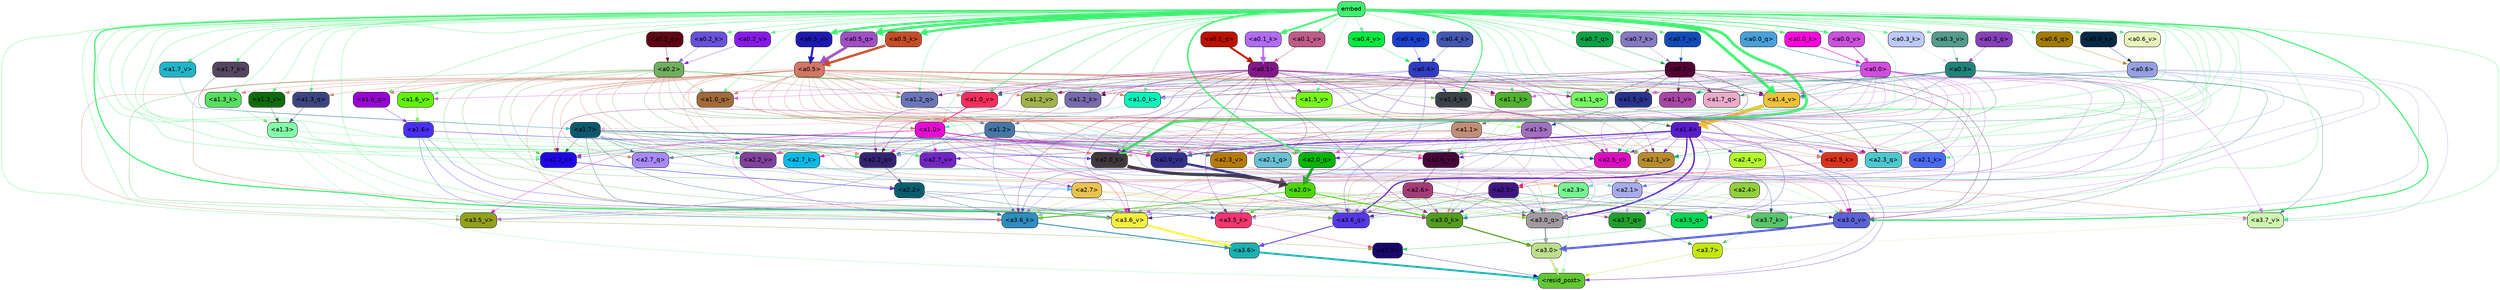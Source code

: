 strict digraph "" {
	graph [bgcolor=transparent,
		layout=dot,
		overlap=false,
		splines=true
	];
	"<a3.7>"	[color=black,
		fillcolor="#c4e70f",
		fontname=Helvetica,
		shape=box,
		style="filled, rounded"];
	"<resid_post>"	[color=black,
		fillcolor="#62c633",
		fontname=Helvetica,
		shape=box,
		style="filled, rounded"];
	"<a3.7>" -> "<resid_post>"	[color="#c4e70f",
		penwidth=0.6239100098609924];
	"<a3.6>"	[color=black,
		fillcolor="#19b0b1",
		fontname=Helvetica,
		shape=box,
		style="filled, rounded"];
	"<a3.6>" -> "<resid_post>"	[color="#19b0b1",
		penwidth=4.569062113761902];
	"<a3.5>"	[color=black,
		fillcolor="#18066b",
		fontname=Helvetica,
		shape=box,
		style="filled, rounded"];
	"<a3.5>" -> "<resid_post>"	[color="#18066b",
		penwidth=0.6];
	"<a3.0>"	[color=black,
		fillcolor="#bede8b",
		fontname=Helvetica,
		shape=box,
		style="filled, rounded"];
	"<a3.0>" -> "<resid_post>"	[color="#bede8b",
		penwidth=4.283544182777405];
	"<a2.3>"	[color=black,
		fillcolor="#75f492",
		fontname=Helvetica,
		shape=box,
		style="filled, rounded"];
	"<a2.3>" -> "<resid_post>"	[color="#75f492",
		penwidth=0.6];
	"<a3.7_q>"	[color=black,
		fillcolor="#219f2d",
		fontname=Helvetica,
		shape=box,
		style="filled, rounded"];
	"<a2.3>" -> "<a3.7_q>"	[color="#75f492",
		penwidth=0.6];
	"<a3.6_q>"	[color=black,
		fillcolor="#5438e8",
		fontname=Helvetica,
		shape=box,
		style="filled, rounded"];
	"<a2.3>" -> "<a3.6_q>"	[color="#75f492",
		penwidth=0.6];
	"<a3.5_q>"	[color=black,
		fillcolor="#02d755",
		fontname=Helvetica,
		shape=box,
		style="filled, rounded"];
	"<a2.3>" -> "<a3.5_q>"	[color="#75f492",
		penwidth=0.6];
	"<a3.0_q>"	[color=black,
		fillcolor="#a29ca2",
		fontname=Helvetica,
		shape=box,
		style="filled, rounded"];
	"<a2.3>" -> "<a3.0_q>"	[color="#75f492",
		penwidth=0.6];
	"<a3.0_k>"	[color=black,
		fillcolor="#549c1e",
		fontname=Helvetica,
		shape=box,
		style="filled, rounded"];
	"<a2.3>" -> "<a3.0_k>"	[color="#75f492",
		penwidth=0.6];
	"<a3.6_v>"	[color=black,
		fillcolor="#f5ee41",
		fontname=Helvetica,
		shape=box,
		style="filled, rounded"];
	"<a2.3>" -> "<a3.6_v>"	[color="#75f492",
		penwidth=0.6];
	"<a3.5_v>"	[color=black,
		fillcolor="#92a01c",
		fontname=Helvetica,
		shape=box,
		style="filled, rounded"];
	"<a2.3>" -> "<a3.5_v>"	[color="#75f492",
		penwidth=0.6];
	"<a3.0_v>"	[color=black,
		fillcolor="#5b63d7",
		fontname=Helvetica,
		shape=box,
		style="filled, rounded"];
	"<a2.3>" -> "<a3.0_v>"	[color="#75f492",
		penwidth=0.6];
	"<a1.5>"	[color=black,
		fillcolor="#a270c1",
		fontname=Helvetica,
		shape=box,
		style="filled, rounded"];
	"<a1.5>" -> "<resid_post>"	[color="#a270c1",
		penwidth=0.6];
	"<a1.5>" -> "<a3.6_q>"	[color="#a270c1",
		penwidth=0.6];
	"<a1.5>" -> "<a3.5_q>"	[color="#a270c1",
		penwidth=0.6];
	"<a1.5>" -> "<a3.0_q>"	[color="#a270c1",
		penwidth=0.6];
	"<a3.6_k>"	[color=black,
		fillcolor="#2e8ebf",
		fontname=Helvetica,
		shape=box,
		style="filled, rounded"];
	"<a1.5>" -> "<a3.6_k>"	[color="#a270c1",
		penwidth=0.6];
	"<a1.5>" -> "<a3.0_k>"	[color="#a270c1",
		penwidth=0.6];
	"<a2.2_q>"	[color=black,
		fillcolor="#342372",
		fontname=Helvetica,
		shape=box,
		style="filled, rounded"];
	"<a1.5>" -> "<a2.2_q>"	[color="#a270c1",
		penwidth=0.6];
	"<a2.7_v>"	[color=black,
		fillcolor="#7125c3",
		fontname=Helvetica,
		shape=box,
		style="filled, rounded"];
	"<a1.5>" -> "<a2.7_v>"	[color="#a270c1",
		penwidth=0.6];
	"<a2.6_v>"	[color=black,
		fillcolor="#48053b",
		fontname=Helvetica,
		shape=box,
		style="filled, rounded"];
	"<a1.5>" -> "<a2.6_v>"	[color="#a270c1",
		penwidth=0.6];
	"<a2.1_v>"	[color=black,
		fillcolor="#b78c2e",
		fontname=Helvetica,
		shape=box,
		style="filled, rounded"];
	"<a1.5>" -> "<a2.1_v>"	[color="#a270c1",
		penwidth=0.6];
	"<a1.4>"	[color=black,
		fillcolor="#581ccc",
		fontname=Helvetica,
		shape=box,
		style="filled, rounded"];
	"<a1.4>" -> "<resid_post>"	[color="#581ccc",
		penwidth=0.6];
	"<a1.4>" -> "<a3.7_q>"	[color="#581ccc",
		penwidth=0.6];
	"<a1.4>" -> "<a3.6_q>"	[color="#581ccc",
		penwidth=2.7536282539367676];
	"<a1.4>" -> "<a3.5_q>"	[color="#581ccc",
		penwidth=0.6];
	"<a1.4>" -> "<a3.0_q>"	[color="#581ccc",
		penwidth=3.3369133472442627];
	"<a2.3_q>"	[color=black,
		fillcolor="#4cc8d0",
		fontname=Helvetica,
		shape=box,
		style="filled, rounded"];
	"<a1.4>" -> "<a2.3_q>"	[color="#581ccc",
		penwidth=0.6];
	"<a1.4>" -> "<a2.2_q>"	[color="#581ccc",
		penwidth=0.6];
	"<a2.1_q>"	[color=black,
		fillcolor="#6bc0d4",
		fontname=Helvetica,
		shape=box,
		style="filled, rounded"];
	"<a1.4>" -> "<a2.1_q>"	[color="#581ccc",
		penwidth=0.6];
	"<a2.0_q>"	[color=black,
		fillcolor="#04b504",
		fontname=Helvetica,
		shape=box,
		style="filled, rounded"];
	"<a1.4>" -> "<a2.0_q>"	[color="#581ccc",
		penwidth=0.6];
	"<a2.1_k>"	[color=black,
		fillcolor="#4a6af1",
		fontname=Helvetica,
		shape=box,
		style="filled, rounded"];
	"<a1.4>" -> "<a2.1_k>"	[color="#581ccc",
		penwidth=0.6];
	"<a1.4>" -> "<a2.7_v>"	[color="#581ccc",
		penwidth=0.6];
	"<a1.4>" -> "<a2.6_v>"	[color="#581ccc",
		penwidth=0.6];
	"<a2.5_v>"	[color=black,
		fillcolor="#de0bc1",
		fontname=Helvetica,
		shape=box,
		style="filled, rounded"];
	"<a1.4>" -> "<a2.5_v>"	[color="#581ccc",
		penwidth=0.6];
	"<a2.4_v>"	[color=black,
		fillcolor="#b4f72c",
		fontname=Helvetica,
		shape=box,
		style="filled, rounded"];
	"<a1.4>" -> "<a2.4_v>"	[color="#581ccc",
		penwidth=0.6];
	"<a1.4>" -> "<a2.1_v>"	[color="#581ccc",
		penwidth=0.6];
	"<a2.0_v>"	[color=black,
		fillcolor="#32308a",
		fontname=Helvetica,
		shape=box,
		style="filled, rounded"];
	"<a1.4>" -> "<a2.0_v>"	[color="#581ccc",
		penwidth=2.2818827629089355];
	"<a1.3>"	[color=black,
		fillcolor="#83fca8",
		fontname=Helvetica,
		shape=box,
		style="filled, rounded"];
	"<a1.3>" -> "<resid_post>"	[color="#83fca8",
		penwidth=0.6];
	"<a1.3>" -> "<a3.6_v>"	[color="#83fca8",
		penwidth=0.6];
	"<a1.3>" -> "<a3.5_v>"	[color="#83fca8",
		penwidth=0.6];
	"<a1.3>" -> "<a3.0_v>"	[color="#83fca8",
		penwidth=0.6];
	"<a1.3>" -> "<a2.2_q>"	[color="#83fca8",
		penwidth=0.6];
	"<a1.3>" -> "<a2.1_q>"	[color="#83fca8",
		penwidth=0.6];
	"<a2.2_k>"	[color=black,
		fillcolor="#1f03f0",
		fontname=Helvetica,
		shape=box,
		style="filled, rounded"];
	"<a1.3>" -> "<a2.2_k>"	[color="#83fca8",
		penwidth=0.6];
	"<a1.3>" -> "<a2.5_v>"	[color="#83fca8",
		penwidth=0.6];
	"<a3.7_q>" -> "<a3.7>"	[color="#219f2d",
		penwidth=0.6];
	"<a3.6_q>" -> "<a3.6>"	[color="#5438e8",
		penwidth=2.0344843566417694];
	"<a3.5_q>" -> "<a3.5>"	[color="#02d755",
		penwidth=0.6];
	"<a3.0_q>" -> "<a3.0>"	[color="#a29ca2",
		penwidth=2.863015294075012];
	"<a3.7_k>"	[color=black,
		fillcolor="#59c56c",
		fontname=Helvetica,
		shape=box,
		style="filled, rounded"];
	"<a3.7_k>" -> "<a3.7>"	[color="#59c56c",
		penwidth=0.6];
	"<a3.6_k>" -> "<a3.6>"	[color="#2e8ebf",
		penwidth=2.1770318150520325];
	"<a3.5_k>"	[color=black,
		fillcolor="#f43570",
		fontname=Helvetica,
		shape=box,
		style="filled, rounded"];
	"<a3.5_k>" -> "<a3.5>"	[color="#f43570",
		penwidth=0.6];
	"<a3.0_k>" -> "<a3.0>"	[color="#549c1e",
		penwidth=2.6323853135108948];
	"<a3.7_v>"	[color=black,
		fillcolor="#cff6b0",
		fontname=Helvetica,
		shape=box,
		style="filled, rounded"];
	"<a3.7_v>" -> "<a3.7>"	[color="#cff6b0",
		penwidth=0.6];
	"<a3.6_v>" -> "<a3.6>"	[color="#f5ee41",
		penwidth=4.972373723983765];
	"<a3.5_v>" -> "<a3.5>"	[color="#92a01c",
		penwidth=0.6];
	"<a3.0_v>" -> "<a3.0>"	[color="#5b63d7",
		penwidth=5.1638524532318115];
	"<a2.6>"	[color=black,
		fillcolor="#a53b79",
		fontname=Helvetica,
		shape=box,
		style="filled, rounded"];
	"<a2.6>" -> "<a3.7_q>"	[color="#a53b79",
		penwidth=0.6];
	"<a2.6>" -> "<a3.6_q>"	[color="#a53b79",
		penwidth=0.6];
	"<a2.6>" -> "<a3.0_q>"	[color="#a53b79",
		penwidth=0.6];
	"<a2.6>" -> "<a3.7_k>"	[color="#a53b79",
		penwidth=0.6];
	"<a2.6>" -> "<a3.6_k>"	[color="#a53b79",
		penwidth=0.6];
	"<a2.6>" -> "<a3.5_k>"	[color="#a53b79",
		penwidth=0.6];
	"<a2.6>" -> "<a3.0_k>"	[color="#a53b79",
		penwidth=0.6];
	"<a2.1>"	[color=black,
		fillcolor="#a7abec",
		fontname=Helvetica,
		shape=box,
		style="filled, rounded"];
	"<a2.1>" -> "<a3.7_q>"	[color="#a7abec",
		penwidth=0.6];
	"<a2.1>" -> "<a3.6_q>"	[color="#a7abec",
		penwidth=0.6];
	"<a2.1>" -> "<a3.5_q>"	[color="#a7abec",
		penwidth=0.6];
	"<a2.1>" -> "<a3.0_q>"	[color="#a7abec",
		penwidth=0.6];
	"<a2.1>" -> "<a3.7_k>"	[color="#a7abec",
		penwidth=0.6];
	"<a2.1>" -> "<a3.6_k>"	[color="#a7abec",
		penwidth=0.6];
	"<a2.1>" -> "<a3.5_k>"	[color="#a7abec",
		penwidth=0.6];
	"<a2.1>" -> "<a3.0_k>"	[color="#a7abec",
		penwidth=0.6];
	"<a2.1>" -> "<a3.7_v>"	[color="#a7abec",
		penwidth=0.6];
	"<a2.1>" -> "<a3.6_v>"	[color="#a7abec",
		penwidth=0.6];
	"<a2.1>" -> "<a3.0_v>"	[color="#a7abec",
		penwidth=0.6];
	"<a2.7>"	[color=black,
		fillcolor="#e9c34e",
		fontname=Helvetica,
		shape=box,
		style="filled, rounded"];
	"<a2.7>" -> "<a3.6_q>"	[color="#e9c34e",
		penwidth=0.6];
	"<a2.7>" -> "<a3.0_q>"	[color="#e9c34e",
		penwidth=0.6];
	"<a2.7>" -> "<a3.6_k>"	[color="#e9c34e",
		penwidth=0.6];
	"<a2.7>" -> "<a3.0_k>"	[color="#e9c34e",
		penwidth=0.6];
	"<a2.7>" -> "<a3.6_v>"	[color="#e9c34e",
		penwidth=0.6];
	"<a2.5>"	[color=black,
		fillcolor="#401583",
		fontname=Helvetica,
		shape=box,
		style="filled, rounded"];
	"<a2.5>" -> "<a3.6_q>"	[color="#401583",
		penwidth=0.6];
	"<a2.5>" -> "<a3.0_q>"	[color="#401583",
		penwidth=0.6];
	"<a2.5>" -> "<a3.0_k>"	[color="#401583",
		penwidth=0.6];
	"<a2.5>" -> "<a3.6_v>"	[color="#401583",
		penwidth=0.6];
	"<a2.5>" -> "<a3.0_v>"	[color="#401583",
		penwidth=0.6];
	"<a2.0>"	[color=black,
		fillcolor="#4ed507",
		fontname=Helvetica,
		shape=box,
		style="filled, rounded"];
	"<a2.0>" -> "<a3.6_q>"	[color="#4ed507",
		penwidth=0.6];
	"<a2.0>" -> "<a3.0_q>"	[color="#4ed507",
		penwidth=0.6];
	"<a2.0>" -> "<a3.7_k>"	[color="#4ed507",
		penwidth=0.6];
	"<a2.0>" -> "<a3.6_k>"	[color="#4ed507",
		penwidth=1.7047871947288513];
	"<a2.0>" -> "<a3.5_k>"	[color="#4ed507",
		penwidth=0.6];
	"<a2.0>" -> "<a3.0_k>"	[color="#4ed507",
		penwidth=2.239806979894638];
	"<a1.1>"	[color=black,
		fillcolor="#c28d76",
		fontname=Helvetica,
		shape=box,
		style="filled, rounded"];
	"<a1.1>" -> "<a3.6_q>"	[color="#c28d76",
		penwidth=0.6];
	"<a1.1>" -> "<a3.0_q>"	[color="#c28d76",
		penwidth=0.6];
	"<a1.1>" -> "<a3.0_k>"	[color="#c28d76",
		penwidth=0.6];
	"<a1.1>" -> "<a3.6_v>"	[color="#c28d76",
		penwidth=0.6];
	"<a2.7_q>"	[color=black,
		fillcolor="#a789fb",
		fontname=Helvetica,
		shape=box,
		style="filled, rounded"];
	"<a1.1>" -> "<a2.7_q>"	[color="#c28d76",
		penwidth=0.6];
	"<a2.5_k>"	[color=black,
		fillcolor="#db331c",
		fontname=Helvetica,
		shape=box,
		style="filled, rounded"];
	"<a1.1>" -> "<a2.5_k>"	[color="#c28d76",
		penwidth=0.6];
	"<a2.0_k>"	[color=black,
		fillcolor="#41383d",
		fontname=Helvetica,
		shape=box,
		style="filled, rounded"];
	"<a1.1>" -> "<a2.0_k>"	[color="#c28d76",
		penwidth=0.6];
	"<a1.1>" -> "<a2.6_v>"	[color="#c28d76",
		penwidth=0.6];
	"<a2.2_v>"	[color=black,
		fillcolor="#81419c",
		fontname=Helvetica,
		shape=box,
		style="filled, rounded"];
	"<a1.1>" -> "<a2.2_v>"	[color="#c28d76",
		penwidth=0.6];
	"<a1.1>" -> "<a2.1_v>"	[color="#c28d76",
		penwidth=0.6];
	"<a1.1>" -> "<a2.0_v>"	[color="#c28d76",
		penwidth=0.6];
	"<a0.4>"	[color=black,
		fillcolor="#2f3cc3",
		fontname=Helvetica,
		shape=box,
		style="filled, rounded"];
	"<a0.4>" -> "<a3.6_q>"	[color="#2f3cc3",
		penwidth=0.6];
	"<a0.4>" -> "<a3.0_q>"	[color="#2f3cc3",
		penwidth=0.6];
	"<a0.4>" -> "<a3.6_k>"	[color="#2f3cc3",
		penwidth=0.6];
	"<a0.4>" -> "<a2.5_k>"	[color="#2f3cc3",
		penwidth=0.6];
	"<a0.4>" -> "<a2.0_k>"	[color="#2f3cc3",
		penwidth=0.6];
	"<a1.4_k>"	[color=black,
		fillcolor="#3a4248",
		fontname=Helvetica,
		shape=box,
		style="filled, rounded"];
	"<a0.4>" -> "<a1.4_k>"	[color="#2f3cc3",
		penwidth=0.6];
	"<a1.1_k>"	[color=black,
		fillcolor="#51b22f",
		fontname=Helvetica,
		shape=box,
		style="filled, rounded"];
	"<a0.4>" -> "<a1.1_k>"	[color="#2f3cc3",
		penwidth=0.6];
	"<a1.0_k>"	[color=black,
		fillcolor="#07f5bb",
		fontname=Helvetica,
		shape=box,
		style="filled, rounded"];
	"<a0.4>" -> "<a1.0_k>"	[color="#2f3cc3",
		penwidth=0.6];
	"<a1.4_v>"	[color=black,
		fillcolor="#eec03a",
		fontname=Helvetica,
		shape=box,
		style="filled, rounded"];
	"<a0.4>" -> "<a1.4_v>"	[color="#2f3cc3",
		penwidth=0.6];
	"<a1.2_v>"	[color=black,
		fillcolor="#a0b24a",
		fontname=Helvetica,
		shape=box,
		style="filled, rounded"];
	"<a0.4>" -> "<a1.2_v>"	[color="#2f3cc3",
		penwidth=0.6];
	"<a0.2>"	[color=black,
		fillcolor="#6fb05e",
		fontname=Helvetica,
		shape=box,
		style="filled, rounded"];
	"<a0.2>" -> "<a3.6_q>"	[color="#6fb05e",
		penwidth=0.6];
	"<a0.2>" -> "<a3.0_q>"	[color="#6fb05e",
		penwidth=0.6];
	"<a0.2>" -> "<a3.6_k>"	[color="#6fb05e",
		penwidth=0.6];
	"<a0.2>" -> "<a3.0_k>"	[color="#6fb05e",
		penwidth=0.6];
	"<a0.2>" -> "<a2.2_q>"	[color="#6fb05e",
		penwidth=0.6];
	"<a0.2>" -> "<a2.2_k>"	[color="#6fb05e",
		penwidth=0.6];
	"<a0.2>" -> "<a2.0_k>"	[color="#6fb05e",
		penwidth=0.6];
	"<a0.2>" -> "<a2.7_v>"	[color="#6fb05e",
		penwidth=0.6];
	"<a0.2>" -> "<a2.1_v>"	[color="#6fb05e",
		penwidth=0.6];
	"<a0.2>" -> "<a2.0_v>"	[color="#6fb05e",
		penwidth=0.6];
	"<a1.5_q>"	[color=black,
		fillcolor="#28328f",
		fontname=Helvetica,
		shape=box,
		style="filled, rounded"];
	"<a0.2>" -> "<a1.5_q>"	[color="#6fb05e",
		penwidth=0.6];
	"<a1.2_q>"	[color=black,
		fillcolor="#6977b9",
		fontname=Helvetica,
		shape=box,
		style="filled, rounded"];
	"<a0.2>" -> "<a1.2_q>"	[color="#6fb05e",
		penwidth=0.6];
	"<a1.0_q>"	[color=black,
		fillcolor="#a06a39",
		fontname=Helvetica,
		shape=box,
		style="filled, rounded"];
	"<a0.2>" -> "<a1.0_q>"	[color="#6fb05e",
		penwidth=0.6];
	"<a0.2>" -> "<a1.4_k>"	[color="#6fb05e",
		penwidth=0.6];
	"<a0.2>" -> "<a1.0_k>"	[color="#6fb05e",
		penwidth=0.6];
	"<a0.2>" -> "<a1.4_v>"	[color="#6fb05e",
		penwidth=0.6];
	"<a2.4>"	[color=black,
		fillcolor="#91cf3b",
		fontname=Helvetica,
		shape=box,
		style="filled, rounded"];
	"<a2.4>" -> "<a3.5_q>"	[color="#91cf3b",
		penwidth=0.6];
	"<a2.4>" -> "<a3.0_q>"	[color="#91cf3b",
		penwidth=0.6];
	"<a1.2>"	[color=black,
		fillcolor="#4576a7",
		fontname=Helvetica,
		shape=box,
		style="filled, rounded"];
	"<a1.2>" -> "<a3.0_q>"	[color="#4576a7",
		penwidth=0.6];
	"<a1.2>" -> "<a3.6_k>"	[color="#4576a7",
		penwidth=0.6];
	"<a1.2>" -> "<a3.5_k>"	[color="#4576a7",
		penwidth=0.6];
	"<a1.2>" -> "<a3.0_k>"	[color="#4576a7",
		penwidth=0.6];
	"<a1.2>" -> "<a3.5_v>"	[color="#4576a7",
		penwidth=0.6];
	"<a1.2>" -> "<a2.7_q>"	[color="#4576a7",
		penwidth=0.6];
	"<a1.2>" -> "<a2.2_q>"	[color="#4576a7",
		penwidth=0.6];
	"<a1.2>" -> "<a2.2_k>"	[color="#4576a7",
		penwidth=0.6];
	"<a1.2>" -> "<a2.6_v>"	[color="#4576a7",
		penwidth=0.6];
	"<a1.2>" -> "<a2.5_v>"	[color="#4576a7",
		penwidth=0.6];
	"<a2.3_v>"	[color=black,
		fillcolor="#b57b00",
		fontname=Helvetica,
		shape=box,
		style="filled, rounded"];
	"<a1.2>" -> "<a2.3_v>"	[color="#4576a7",
		penwidth=0.6];
	"<a1.2>" -> "<a2.0_v>"	[color="#4576a7",
		penwidth=0.6];
	"<a1.7>"	[color=black,
		fillcolor="#0a586d",
		fontname=Helvetica,
		shape=box,
		style="filled, rounded"];
	"<a1.7>" -> "<a3.7_k>"	[color="#0a586d",
		penwidth=0.6];
	"<a1.7>" -> "<a3.5_k>"	[color="#0a586d",
		penwidth=0.6];
	"<a1.7>" -> "<a3.6_v>"	[color="#0a586d",
		penwidth=0.6];
	"<a1.7>" -> "<a2.7_q>"	[color="#0a586d",
		penwidth=0.6];
	"<a1.7>" -> "<a2.2_q>"	[color="#0a586d",
		penwidth=0.6];
	"<a1.7>" -> "<a2.0_q>"	[color="#0a586d",
		penwidth=0.6];
	"<a1.7>" -> "<a2.2_k>"	[color="#0a586d",
		penwidth=0.6];
	"<a1.7>" -> "<a2.0_k>"	[color="#0a586d",
		penwidth=0.6];
	"<a1.7>" -> "<a2.5_v>"	[color="#0a586d",
		penwidth=0.6];
	"<a1.7>" -> "<a2.3_v>"	[color="#0a586d",
		penwidth=0.6];
	"<a1.7>" -> "<a2.2_v>"	[color="#0a586d",
		penwidth=0.6];
	"<a0.7>"	[color=black,
		fillcolor="#520233",
		fontname=Helvetica,
		shape=box,
		style="filled, rounded"];
	"<a0.7>" -> "<a3.7_k>"	[color="#520233",
		penwidth=0.6];
	"<a0.7>" -> "<a3.0_v>"	[color="#520233",
		penwidth=0.6];
	"<a0.7>" -> "<a2.3_q>"	[color="#520233",
		penwidth=0.6];
	"<a0.7>" -> "<a2.2_q>"	[color="#520233",
		penwidth=0.6];
	"<a1.7_q>"	[color=black,
		fillcolor="#eaabc9",
		fontname=Helvetica,
		shape=box,
		style="filled, rounded"];
	"<a0.7>" -> "<a1.7_q>"	[color="#520233",
		penwidth=0.6];
	"<a0.7>" -> "<a1.5_q>"	[color="#520233",
		penwidth=0.6];
	"<a1.1_q>"	[color=black,
		fillcolor="#76f761",
		fontname=Helvetica,
		shape=box,
		style="filled, rounded"];
	"<a0.7>" -> "<a1.1_q>"	[color="#520233",
		penwidth=0.6];
	"<a1.2_k>"	[color=black,
		fillcolor="#776aae",
		fontname=Helvetica,
		shape=box,
		style="filled, rounded"];
	"<a0.7>" -> "<a1.2_k>"	[color="#520233",
		penwidth=0.6];
	"<a0.7>" -> "<a1.0_k>"	[color="#520233",
		penwidth=0.6];
	"<a0.7>" -> "<a1.4_v>"	[color="#520233",
		penwidth=0.6];
	"<a1.1_v>"	[color=black,
		fillcolor="#a845a5",
		fontname=Helvetica,
		shape=box,
		style="filled, rounded"];
	"<a0.7>" -> "<a1.1_v>"	[color="#520233",
		penwidth=0.6];
	"<a0.6>"	[color=black,
		fillcolor="#969fe1",
		fontname=Helvetica,
		shape=box,
		style="filled, rounded"];
	"<a0.6>" -> "<a3.7_k>"	[color="#969fe1",
		penwidth=0.6];
	"<a0.6>" -> "<a3.6_k>"	[color="#969fe1",
		penwidth=0.6];
	"<a0.6>" -> "<a3.0_k>"	[color="#969fe1",
		penwidth=0.6];
	"<a0.6>" -> "<a3.7_v>"	[color="#969fe1",
		penwidth=0.6];
	"<a0.6>" -> "<a3.6_v>"	[color="#969fe1",
		penwidth=0.6];
	"<a0.6>" -> "<a3.0_v>"	[color="#969fe1",
		penwidth=0.6];
	"<a0.6>" -> "<a2.3_q>"	[color="#969fe1",
		penwidth=0.6];
	"<a0.6>" -> "<a2.2_q>"	[color="#969fe1",
		penwidth=0.6];
	"<a0.6>" -> "<a1.5_q>"	[color="#969fe1",
		penwidth=0.6];
	"<a0.6>" -> "<a1.2_q>"	[color="#969fe1",
		penwidth=0.6];
	"<a0.6>" -> "<a1.0_k>"	[color="#969fe1",
		penwidth=0.6];
	"<a0.6>" -> "<a1.4_v>"	[color="#969fe1",
		penwidth=0.6];
	embed	[color=black,
		fillcolor="#40ef71",
		fontname=Helvetica,
		shape=box,
		style="filled, rounded"];
	embed -> "<a3.7_k>"	[color="#40ef71",
		penwidth=0.6];
	embed -> "<a3.6_k>"	[color="#40ef71",
		penwidth=0.6];
	embed -> "<a3.5_k>"	[color="#40ef71",
		penwidth=0.6];
	embed -> "<a3.0_k>"	[color="#40ef71",
		penwidth=0.6];
	embed -> "<a3.7_v>"	[color="#40ef71",
		penwidth=0.6];
	embed -> "<a3.6_v>"	[color="#40ef71",
		penwidth=2.7369276881217957];
	embed -> "<a3.5_v>"	[color="#40ef71",
		penwidth=0.6];
	embed -> "<a3.0_v>"	[color="#40ef71",
		penwidth=2.5778204202651978];
	embed -> "<a2.7_q>"	[color="#40ef71",
		penwidth=0.6];
	embed -> "<a2.3_q>"	[color="#40ef71",
		penwidth=0.6];
	embed -> "<a2.2_q>"	[color="#40ef71",
		penwidth=0.6];
	embed -> "<a2.1_q>"	[color="#40ef71",
		penwidth=0.6];
	embed -> "<a2.0_q>"	[color="#40ef71",
		penwidth=3.459219217300415];
	embed -> "<a2.5_k>"	[color="#40ef71",
		penwidth=0.6];
	embed -> "<a2.2_k>"	[color="#40ef71",
		penwidth=0.6363201141357422];
	embed -> "<a2.1_k>"	[color="#40ef71",
		penwidth=0.6];
	embed -> "<a2.0_k>"	[color="#40ef71",
		penwidth=6.407642982900143];
	embed -> "<a2.7_v>"	[color="#40ef71",
		penwidth=0.6];
	embed -> "<a2.6_v>"	[color="#40ef71",
		penwidth=0.6];
	embed -> "<a2.5_v>"	[color="#40ef71",
		penwidth=0.6];
	embed -> "<a2.3_v>"	[color="#40ef71",
		penwidth=0.6];
	embed -> "<a2.2_v>"	[color="#40ef71",
		penwidth=0.6175012588500977];
	embed -> "<a2.1_v>"	[color="#40ef71",
		penwidth=0.6];
	embed -> "<a2.0_v>"	[color="#40ef71",
		penwidth=0.6];
	embed -> "<a1.7_q>"	[color="#40ef71",
		penwidth=0.6];
	"<a1.6_q>"	[color=black,
		fillcolor="#9803d5",
		fontname=Helvetica,
		shape=box,
		style="filled, rounded"];
	embed -> "<a1.6_q>"	[color="#40ef71",
		penwidth=0.6];
	embed -> "<a1.5_q>"	[color="#40ef71",
		penwidth=0.6186923980712891];
	"<a1.3_q>"	[color=black,
		fillcolor="#3c4481",
		fontname=Helvetica,
		shape=box,
		style="filled, rounded"];
	embed -> "<a1.3_q>"	[color="#40ef71",
		penwidth=0.6];
	embed -> "<a1.2_q>"	[color="#40ef71",
		penwidth=0.6];
	embed -> "<a1.1_q>"	[color="#40ef71",
		penwidth=0.6];
	embed -> "<a1.0_q>"	[color="#40ef71",
		penwidth=0.6];
	"<a1.7_k>"	[color=black,
		fillcolor="#544560",
		fontname=Helvetica,
		shape=box,
		style="filled, rounded"];
	embed -> "<a1.7_k>"	[color="#40ef71",
		penwidth=0.6];
	embed -> "<a1.4_k>"	[color="#40ef71",
		penwidth=2.1454997062683105];
	"<a1.3_k>"	[color=black,
		fillcolor="#56df60",
		fontname=Helvetica,
		shape=box,
		style="filled, rounded"];
	embed -> "<a1.3_k>"	[color="#40ef71",
		penwidth=0.6];
	embed -> "<a1.2_k>"	[color="#40ef71",
		penwidth=0.6];
	embed -> "<a1.1_k>"	[color="#40ef71",
		penwidth=0.6];
	embed -> "<a1.0_k>"	[color="#40ef71",
		penwidth=0.6];
	"<a1.7_v>"	[color=black,
		fillcolor="#1fb5ca",
		fontname=Helvetica,
		shape=box,
		style="filled, rounded"];
	embed -> "<a1.7_v>"	[color="#40ef71",
		penwidth=0.6];
	"<a1.6_v>"	[color=black,
		fillcolor="#60f205",
		fontname=Helvetica,
		shape=box,
		style="filled, rounded"];
	embed -> "<a1.6_v>"	[color="#40ef71",
		penwidth=0.6];
	"<a1.5_v>"	[color=black,
		fillcolor="#78f812",
		fontname=Helvetica,
		shape=box,
		style="filled, rounded"];
	embed -> "<a1.5_v>"	[color="#40ef71",
		penwidth=0.6];
	embed -> "<a1.4_v>"	[color="#40ef71",
		penwidth=6.860090345144272];
	"<a1.3_v>"	[color=black,
		fillcolor="#0f6c0c",
		fontname=Helvetica,
		shape=box,
		style="filled, rounded"];
	embed -> "<a1.3_v>"	[color="#40ef71",
		penwidth=0.6];
	embed -> "<a1.2_v>"	[color="#40ef71",
		penwidth=0.6];
	embed -> "<a1.1_v>"	[color="#40ef71",
		penwidth=0.6];
	"<a1.0_v>"	[color=black,
		fillcolor="#f72d5d",
		fontname=Helvetica,
		shape=box,
		style="filled, rounded"];
	embed -> "<a1.0_v>"	[color="#40ef71",
		penwidth=1.2940821647644043];
	"<a0.7_q>"	[color=black,
		fillcolor="#0ca047",
		fontname=Helvetica,
		shape=box,
		style="filled, rounded"];
	embed -> "<a0.7_q>"	[color="#40ef71",
		penwidth=0.6];
	"<a0.6_q>"	[color=black,
		fillcolor="#a17a03",
		fontname=Helvetica,
		shape=box,
		style="filled, rounded"];
	embed -> "<a0.6_q>"	[color="#40ef71",
		penwidth=0.6];
	"<a0.5_q>"	[color=black,
		fillcolor="#a04fc3",
		fontname=Helvetica,
		shape=box,
		style="filled, rounded"];
	embed -> "<a0.5_q>"	[color="#40ef71",
		penwidth=6.432046175003052];
	"<a0.7_k>"	[color=black,
		fillcolor="#8579c1",
		fontname=Helvetica,
		shape=box,
		style="filled, rounded"];
	embed -> "<a0.7_k>"	[color="#40ef71",
		penwidth=0.6];
	"<a0.6_k>"	[color=black,
		fillcolor="#062845",
		fontname=Helvetica,
		shape=box,
		style="filled, rounded"];
	embed -> "<a0.6_k>"	[color="#40ef71",
		penwidth=0.6];
	"<a0.5_k>"	[color=black,
		fillcolor="#c54c27",
		fontname=Helvetica,
		shape=box,
		style="filled, rounded"];
	embed -> "<a0.5_k>"	[color="#40ef71",
		penwidth=5.6277079582214355];
	"<a0.4_k>"	[color=black,
		fillcolor="#4157b0",
		fontname=Helvetica,
		shape=box,
		style="filled, rounded"];
	embed -> "<a0.4_k>"	[color="#40ef71",
		penwidth=0.6];
	"<a0.3_k>"	[color=black,
		fillcolor="#bccafb",
		fontname=Helvetica,
		shape=box,
		style="filled, rounded"];
	embed -> "<a0.3_k>"	[color="#40ef71",
		penwidth=0.6];
	"<a0.2_k>"	[color=black,
		fillcolor="#6851db",
		fontname=Helvetica,
		shape=box,
		style="filled, rounded"];
	embed -> "<a0.2_k>"	[color="#40ef71",
		penwidth=0.6036472320556641];
	"<a0.1_k>"	[color=black,
		fillcolor="#b16bf5",
		fontname=Helvetica,
		shape=box,
		style="filled, rounded"];
	embed -> "<a0.1_k>"	[color="#40ef71",
		penwidth=4.451653957366943];
	"<a0.0_k>"	[color=black,
		fillcolor="#fe06dd",
		fontname=Helvetica,
		shape=box,
		style="filled, rounded"];
	embed -> "<a0.0_k>"	[color="#40ef71",
		penwidth=1.1249923706054688];
	"<a0.7_v>"	[color=black,
		fillcolor="#114bb9",
		fontname=Helvetica,
		shape=box,
		style="filled, rounded"];
	embed -> "<a0.7_v>"	[color="#40ef71",
		penwidth=0.6];
	"<a0.6_v>"	[color=black,
		fillcolor="#e9f5bd",
		fontname=Helvetica,
		shape=box,
		style="filled, rounded"];
	embed -> "<a0.6_v>"	[color="#40ef71",
		penwidth=0.6];
	"<a0.5_v>"	[color=black,
		fillcolor="#1e18b2",
		fontname=Helvetica,
		shape=box,
		style="filled, rounded"];
	embed -> "<a0.5_v>"	[color="#40ef71",
		penwidth=4.899768829345703];
	"<a0.4_v>"	[color=black,
		fillcolor="#02ea40",
		fontname=Helvetica,
		shape=box,
		style="filled, rounded"];
	embed -> "<a0.4_v>"	[color="#40ef71",
		penwidth=0.6];
	"<a0.3_v>"	[color=black,
		fillcolor="#549b8c",
		fontname=Helvetica,
		shape=box,
		style="filled, rounded"];
	embed -> "<a0.3_v>"	[color="#40ef71",
		penwidth=0.6];
	"<a0.2_v>"	[color=black,
		fillcolor="#8719e8",
		fontname=Helvetica,
		shape=box,
		style="filled, rounded"];
	embed -> "<a0.2_v>"	[color="#40ef71",
		penwidth=0.6];
	"<a0.1_v>"	[color=black,
		fillcolor="#bf5a89",
		fontname=Helvetica,
		shape=box,
		style="filled, rounded"];
	embed -> "<a0.1_v>"	[color="#40ef71",
		penwidth=0.8765974044799805];
	"<a0.0_v>"	[color=black,
		fillcolor="#ca50dd",
		fontname=Helvetica,
		shape=box,
		style="filled, rounded"];
	embed -> "<a0.0_v>"	[color="#40ef71",
		penwidth=1.6807727813720703];
	"<a2.2>"	[color=black,
		fillcolor="#075d6f",
		fontname=Helvetica,
		shape=box,
		style="filled, rounded"];
	"<a2.2>" -> "<a3.6_k>"	[color="#075d6f",
		penwidth=0.6];
	"<a2.2>" -> "<a3.0_k>"	[color="#075d6f",
		penwidth=0.6];
	"<a2.2>" -> "<a3.6_v>"	[color="#075d6f",
		penwidth=0.6];
	"<a1.6>"	[color=black,
		fillcolor="#492ef5",
		fontname=Helvetica,
		shape=box,
		style="filled, rounded"];
	"<a1.6>" -> "<a3.6_k>"	[color="#492ef5",
		penwidth=0.6];
	"<a1.6>" -> "<a3.5_k>"	[color="#492ef5",
		penwidth=0.6];
	"<a1.6>" -> "<a3.6_v>"	[color="#492ef5",
		penwidth=0.6];
	"<a1.6>" -> "<a2.0_k>"	[color="#492ef5",
		penwidth=0.6];
	"<a1.6>" -> "<a2.0_v>"	[color="#492ef5",
		penwidth=0.6];
	"<a1.0>"	[color=black,
		fillcolor="#e909d4",
		fontname=Helvetica,
		shape=box,
		style="filled, rounded"];
	"<a1.0>" -> "<a3.6_k>"	[color="#e909d4",
		penwidth=0.6];
	"<a1.0>" -> "<a3.0_k>"	[color="#e909d4",
		penwidth=0.6];
	"<a1.0>" -> "<a3.6_v>"	[color="#e909d4",
		penwidth=0.6];
	"<a1.0>" -> "<a3.5_v>"	[color="#e909d4",
		penwidth=0.6];
	"<a1.0>" -> "<a3.0_v>"	[color="#e909d4",
		penwidth=0.6];
	"<a1.0>" -> "<a2.3_q>"	[color="#e909d4",
		penwidth=0.6];
	"<a1.0>" -> "<a2.2_q>"	[color="#e909d4",
		penwidth=0.6];
	"<a1.0>" -> "<a2.1_q>"	[color="#e909d4",
		penwidth=0.6];
	"<a2.7_k>"	[color=black,
		fillcolor="#07bbe8",
		fontname=Helvetica,
		shape=box,
		style="filled, rounded"];
	"<a1.0>" -> "<a2.7_k>"	[color="#e909d4",
		penwidth=0.6];
	"<a1.0>" -> "<a2.2_k>"	[color="#e909d4",
		penwidth=0.6];
	"<a1.0>" -> "<a2.0_k>"	[color="#e909d4",
		penwidth=0.6];
	"<a1.0>" -> "<a2.7_v>"	[color="#e909d4",
		penwidth=0.6];
	"<a1.0>" -> "<a2.6_v>"	[color="#e909d4",
		penwidth=0.6];
	"<a1.0>" -> "<a2.0_v>"	[color="#e909d4",
		penwidth=1.2978954315185547];
	"<a0.5>"	[color=black,
		fillcolor="#d47665",
		fontname=Helvetica,
		shape=box,
		style="filled, rounded"];
	"<a0.5>" -> "<a3.6_k>"	[color="#d47665",
		penwidth=0.6];
	"<a0.5>" -> "<a3.7_v>"	[color="#d47665",
		penwidth=0.6];
	"<a0.5>" -> "<a3.6_v>"	[color="#d47665",
		penwidth=0.6];
	"<a0.5>" -> "<a3.5_v>"	[color="#d47665",
		penwidth=0.6];
	"<a0.5>" -> "<a3.0_v>"	[color="#d47665",
		penwidth=0.6];
	"<a0.5>" -> "<a2.7_q>"	[color="#d47665",
		penwidth=0.6];
	"<a0.5>" -> "<a2.3_q>"	[color="#d47665",
		penwidth=0.6];
	"<a0.5>" -> "<a2.2_q>"	[color="#d47665",
		penwidth=0.6];
	"<a0.5>" -> "<a2.1_q>"	[color="#d47665",
		penwidth=0.6];
	"<a0.5>" -> "<a2.0_q>"	[color="#d47665",
		penwidth=0.6];
	"<a0.5>" -> "<a2.7_k>"	[color="#d47665",
		penwidth=0.6];
	"<a0.5>" -> "<a2.5_k>"	[color="#d47665",
		penwidth=0.6];
	"<a0.5>" -> "<a2.2_k>"	[color="#d47665",
		penwidth=0.6];
	"<a0.5>" -> "<a2.1_k>"	[color="#d47665",
		penwidth=0.6];
	"<a0.5>" -> "<a2.0_k>"	[color="#d47665",
		penwidth=0.7721366882324219];
	"<a0.5>" -> "<a2.6_v>"	[color="#d47665",
		penwidth=0.6];
	"<a0.5>" -> "<a2.3_v>"	[color="#d47665",
		penwidth=0.6];
	"<a0.5>" -> "<a2.1_v>"	[color="#d47665",
		penwidth=0.6];
	"<a0.5>" -> "<a2.0_v>"	[color="#d47665",
		penwidth=0.6];
	"<a0.5>" -> "<a1.6_q>"	[color="#d47665",
		penwidth=0.6];
	"<a0.5>" -> "<a1.3_q>"	[color="#d47665",
		penwidth=0.6];
	"<a0.5>" -> "<a1.2_q>"	[color="#d47665",
		penwidth=0.6];
	"<a0.5>" -> "<a1.1_q>"	[color="#d47665",
		penwidth=0.6];
	"<a0.5>" -> "<a1.0_q>"	[color="#d47665",
		penwidth=0.6];
	"<a0.5>" -> "<a1.3_k>"	[color="#d47665",
		penwidth=0.6];
	"<a0.5>" -> "<a1.2_k>"	[color="#d47665",
		penwidth=0.6];
	"<a0.5>" -> "<a1.1_k>"	[color="#d47665",
		penwidth=0.6];
	"<a0.5>" -> "<a1.0_k>"	[color="#d47665",
		penwidth=0.6];
	"<a0.5>" -> "<a1.5_v>"	[color="#d47665",
		penwidth=0.6];
	"<a0.5>" -> "<a1.4_v>"	[color="#d47665",
		penwidth=1.0206317901611328];
	"<a0.5>" -> "<a1.3_v>"	[color="#d47665",
		penwidth=0.6];
	"<a0.5>" -> "<a1.2_v>"	[color="#d47665",
		penwidth=0.6];
	"<a0.5>" -> "<a1.1_v>"	[color="#d47665",
		penwidth=0.6];
	"<a0.5>" -> "<a1.0_v>"	[color="#d47665",
		penwidth=0.6];
	"<a0.1>"	[color=black,
		fillcolor="#83178a",
		fontname=Helvetica,
		shape=box,
		style="filled, rounded"];
	"<a0.1>" -> "<a3.6_k>"	[color="#83178a",
		penwidth=0.6];
	"<a0.1>" -> "<a3.5_k>"	[color="#83178a",
		penwidth=0.6];
	"<a0.1>" -> "<a3.0_k>"	[color="#83178a",
		penwidth=0.6];
	"<a0.1>" -> "<a3.6_v>"	[color="#83178a",
		penwidth=0.6];
	"<a0.1>" -> "<a3.0_v>"	[color="#83178a",
		penwidth=0.6];
	"<a0.1>" -> "<a2.3_q>"	[color="#83178a",
		penwidth=0.6];
	"<a0.1>" -> "<a2.2_q>"	[color="#83178a",
		penwidth=0.6];
	"<a0.1>" -> "<a2.2_k>"	[color="#83178a",
		penwidth=0.6];
	"<a0.1>" -> "<a2.0_k>"	[color="#83178a",
		penwidth=0.6];
	"<a0.1>" -> "<a2.5_v>"	[color="#83178a",
		penwidth=0.6];
	"<a0.1>" -> "<a2.3_v>"	[color="#83178a",
		penwidth=0.6];
	"<a0.1>" -> "<a2.1_v>"	[color="#83178a",
		penwidth=0.6];
	"<a0.1>" -> "<a2.0_v>"	[color="#83178a",
		penwidth=0.6];
	"<a0.1>" -> "<a1.5_q>"	[color="#83178a",
		penwidth=0.6];
	"<a0.1>" -> "<a1.2_q>"	[color="#83178a",
		penwidth=0.6];
	"<a0.1>" -> "<a1.1_q>"	[color="#83178a",
		penwidth=0.6];
	"<a0.1>" -> "<a1.2_k>"	[color="#83178a",
		penwidth=0.6];
	"<a0.1>" -> "<a1.1_k>"	[color="#83178a",
		penwidth=0.6];
	"<a0.1>" -> "<a1.5_v>"	[color="#83178a",
		penwidth=0.6];
	"<a0.1>" -> "<a1.4_v>"	[color="#83178a",
		penwidth=0.6];
	"<a0.1>" -> "<a1.2_v>"	[color="#83178a",
		penwidth=0.6];
	"<a0.1>" -> "<a1.0_v>"	[color="#83178a",
		penwidth=0.6];
	"<a0.0>"	[color=black,
		fillcolor="#d24cde",
		fontname=Helvetica,
		shape=box,
		style="filled, rounded"];
	"<a0.0>" -> "<a3.5_k>"	[color="#d24cde",
		penwidth=0.6];
	"<a0.0>" -> "<a3.7_v>"	[color="#d24cde",
		penwidth=0.6];
	"<a0.0>" -> "<a3.6_v>"	[color="#d24cde",
		penwidth=0.6];
	"<a0.0>" -> "<a3.5_v>"	[color="#d24cde",
		penwidth=0.6];
	"<a0.0>" -> "<a3.0_v>"	[color="#d24cde",
		penwidth=0.6];
	"<a0.0>" -> "<a2.3_q>"	[color="#d24cde",
		penwidth=0.6];
	"<a0.0>" -> "<a2.0_q>"	[color="#d24cde",
		penwidth=0.6];
	"<a0.0>" -> "<a2.5_k>"	[color="#d24cde",
		penwidth=0.6];
	"<a0.0>" -> "<a2.1_k>"	[color="#d24cde",
		penwidth=0.6];
	"<a0.0>" -> "<a2.0_k>"	[color="#d24cde",
		penwidth=0.6];
	"<a0.0>" -> "<a2.5_v>"	[color="#d24cde",
		penwidth=0.6];
	"<a0.0>" -> "<a2.3_v>"	[color="#d24cde",
		penwidth=0.6];
	"<a0.0>" -> "<a2.2_v>"	[color="#d24cde",
		penwidth=0.6];
	"<a0.0>" -> "<a2.0_v>"	[color="#d24cde",
		penwidth=0.6];
	"<a0.0>" -> "<a1.5_q>"	[color="#d24cde",
		penwidth=0.6];
	"<a0.0>" -> "<a1.0_q>"	[color="#d24cde",
		penwidth=0.6];
	"<a0.0>" -> "<a1.1_k>"	[color="#d24cde",
		penwidth=0.6];
	"<a0.0>" -> "<a1.6_v>"	[color="#d24cde",
		penwidth=0.6];
	"<a0.0>" -> "<a1.4_v>"	[color="#d24cde",
		penwidth=0.6];
	"<a0.0>" -> "<a1.1_v>"	[color="#d24cde",
		penwidth=0.6];
	"<a0.3>"	[color=black,
		fillcolor="#208379",
		fontname=Helvetica,
		shape=box,
		style="filled, rounded"];
	"<a0.3>" -> "<a3.0_k>"	[color="#208379",
		penwidth=0.6];
	"<a0.3>" -> "<a3.7_v>"	[color="#208379",
		penwidth=0.6];
	"<a0.3>" -> "<a3.0_v>"	[color="#208379",
		penwidth=0.6];
	"<a0.3>" -> "<a2.5_v>"	[color="#208379",
		penwidth=0.6];
	"<a0.3>" -> "<a2.1_v>"	[color="#208379",
		penwidth=0.6];
	"<a0.3>" -> "<a2.0_v>"	[color="#208379",
		penwidth=0.6];
	"<a0.3>" -> "<a1.7_q>"	[color="#208379",
		penwidth=0.6];
	"<a0.3>" -> "<a1.1_q>"	[color="#208379",
		penwidth=0.6];
	"<a0.3>" -> "<a1.4_v>"	[color="#208379",
		penwidth=0.6];
	"<a0.3>" -> "<a1.1_v>"	[color="#208379",
		penwidth=0.6];
	"<a0.3>" -> "<a1.0_v>"	[color="#208379",
		penwidth=0.6];
	"<a2.7_q>" -> "<a2.7>"	[color="#a789fb",
		penwidth=0.6];
	"<a2.3_q>" -> "<a2.3>"	[color="#4cc8d0",
		penwidth=0.6];
	"<a2.2_q>" -> "<a2.2>"	[color="#342372",
		penwidth=0.7441773414611816];
	"<a2.1_q>" -> "<a2.1>"	[color="#6bc0d4",
		penwidth=0.6];
	"<a2.0_q>" -> "<a2.0>"	[color="#04b504",
		penwidth=6.422367453575134];
	"<a2.7_k>" -> "<a2.7>"	[color="#07bbe8",
		penwidth=0.6];
	"<a2.5_k>" -> "<a2.5>"	[color="#db331c",
		penwidth=0.6];
	"<a2.2_k>" -> "<a2.2>"	[color="#1f03f0",
		penwidth=0.8810110092163086];
	"<a2.1_k>" -> "<a2.1>"	[color="#4a6af1",
		penwidth=0.6];
	"<a2.0_k>" -> "<a2.0>"	[color="#41383d",
		penwidth=7.398894429206848];
	"<a2.7_v>" -> "<a2.7>"	[color="#7125c3",
		penwidth=0.6];
	"<a2.6_v>" -> "<a2.6>"	[color="#48053b",
		penwidth=0.6];
	"<a2.5_v>" -> "<a2.5>"	[color="#de0bc1",
		penwidth=0.6];
	"<a2.4_v>" -> "<a2.4>"	[color="#b4f72c",
		penwidth=0.6];
	"<a2.3_v>" -> "<a2.3>"	[color="#b57b00",
		penwidth=0.6];
	"<a2.2_v>" -> "<a2.2>"	[color="#81419c",
		penwidth=0.6];
	"<a2.1_v>" -> "<a2.1>"	[color="#b78c2e",
		penwidth=0.6];
	"<a2.0_v>" -> "<a2.0>"	[color="#32308a",
		penwidth=5.395828627049923];
	"<a1.7_q>" -> "<a1.7>"	[color="#eaabc9",
		penwidth=0.6];
	"<a1.6_q>" -> "<a1.6>"	[color="#9803d5",
		penwidth=0.6];
	"<a1.5_q>" -> "<a1.5>"	[color="#28328f",
		penwidth=0.6];
	"<a1.3_q>" -> "<a1.3>"	[color="#3c4481",
		penwidth=0.6];
	"<a1.2_q>" -> "<a1.2>"	[color="#6977b9",
		penwidth=0.6];
	"<a1.1_q>" -> "<a1.1>"	[color="#76f761",
		penwidth=0.6];
	"<a1.0_q>" -> "<a1.0>"	[color="#a06a39",
		penwidth=0.6];
	"<a1.7_k>" -> "<a1.7>"	[color="#544560",
		penwidth=0.6];
	"<a1.4_k>" -> "<a1.4>"	[color="#3a4248",
		penwidth=0.6];
	"<a1.3_k>" -> "<a1.3>"	[color="#56df60",
		penwidth=0.6];
	"<a1.2_k>" -> "<a1.2>"	[color="#776aae",
		penwidth=0.6];
	"<a1.1_k>" -> "<a1.1>"	[color="#51b22f",
		penwidth=0.6];
	"<a1.0_k>" -> "<a1.0>"	[color="#07f5bb",
		penwidth=0.6];
	"<a1.7_v>" -> "<a1.7>"	[color="#1fb5ca",
		penwidth=0.6];
	"<a1.6_v>" -> "<a1.6>"	[color="#60f205",
		penwidth=0.6];
	"<a1.5_v>" -> "<a1.5>"	[color="#78f812",
		penwidth=0.6];
	"<a1.4_v>" -> "<a1.4>"	[color="#eec03a",
		penwidth=8.774570226669312];
	"<a1.3_v>" -> "<a1.3>"	[color="#0f6c0c",
		penwidth=0.6];
	"<a1.2_v>" -> "<a1.2>"	[color="#a0b24a",
		penwidth=0.6];
	"<a1.1_v>" -> "<a1.1>"	[color="#a845a5",
		penwidth=0.6];
	"<a1.0_v>" -> "<a1.0>"	[color="#f72d5d",
		penwidth=2.0497570037841797];
	"<a0.7_q>" -> "<a0.7>"	[color="#0ca047",
		penwidth=0.6];
	"<a0.6_q>" -> "<a0.6>"	[color="#a17a03",
		penwidth=0.6];
	"<a0.5_q>" -> "<a0.5>"	[color="#a04fc3",
		penwidth=6.432042121887207];
	"<a0.4_q>"	[color=black,
		fillcolor="#1940cd",
		fontname=Helvetica,
		shape=box,
		style="filled, rounded"];
	"<a0.4_q>" -> "<a0.4>"	[color="#1940cd",
		penwidth=0.6];
	"<a0.3_q>"	[color=black,
		fillcolor="#8540b8",
		fontname=Helvetica,
		shape=box,
		style="filled, rounded"];
	"<a0.3_q>" -> "<a0.3>"	[color="#8540b8",
		penwidth=0.6];
	"<a0.2_q>"	[color=black,
		fillcolor="#5e0614",
		fontname=Helvetica,
		shape=box,
		style="filled, rounded"];
	"<a0.2_q>" -> "<a0.2>"	[color="#5e0614",
		penwidth=0.6481189727783203];
	"<a0.1_q>"	[color=black,
		fillcolor="#bc0f00",
		fontname=Helvetica,
		shape=box,
		style="filled, rounded"];
	"<a0.1_q>" -> "<a0.1>"	[color="#bc0f00",
		penwidth=4.480559825897217];
	"<a0.0_q>"	[color=black,
		fillcolor="#48a0da",
		fontname=Helvetica,
		shape=box,
		style="filled, rounded"];
	"<a0.0_q>" -> "<a0.0>"	[color="#48a0da",
		penwidth=1.2296133041381836];
	"<a0.7_k>" -> "<a0.7>"	[color="#8579c1",
		penwidth=0.6];
	"<a0.6_k>" -> "<a0.6>"	[color="#062845",
		penwidth=0.6];
	"<a0.5_k>" -> "<a0.5>"	[color="#c54c27",
		penwidth=5.627702713012695];
	"<a0.4_k>" -> "<a0.4>"	[color="#4157b0",
		penwidth=0.6];
	"<a0.3_k>" -> "<a0.3>"	[color="#bccafb",
		penwidth=0.6];
	"<a0.2_k>" -> "<a0.2>"	[color="#6851db",
		penwidth=0.6036396026611328];
	"<a0.1_k>" -> "<a0.1>"	[color="#b16bf5",
		penwidth=4.451648712158203];
	"<a0.0_k>" -> "<a0.0>"	[color="#fe06dd",
		penwidth=1.1249942779541016];
	"<a0.7_v>" -> "<a0.7>"	[color="#114bb9",
		penwidth=0.6];
	"<a0.6_v>" -> "<a0.6>"	[color="#e9f5bd",
		penwidth=0.6];
	"<a0.5_v>" -> "<a0.5>"	[color="#1e18b2",
		penwidth=4.899764537811279];
	"<a0.4_v>" -> "<a0.4>"	[color="#02ea40",
		penwidth=0.6];
	"<a0.3_v>" -> "<a0.3>"	[color="#549b8c",
		penwidth=0.6];
	"<a0.2_v>" -> "<a0.2>"	[color="#8719e8",
		penwidth=0.6];
	"<a0.1_v>" -> "<a0.1>"	[color="#bf5a89",
		penwidth=0.8765964508056641];
	"<a0.0_v>" -> "<a0.0>"	[color="#ca50dd",
		penwidth=1.6807661056518555];
}
